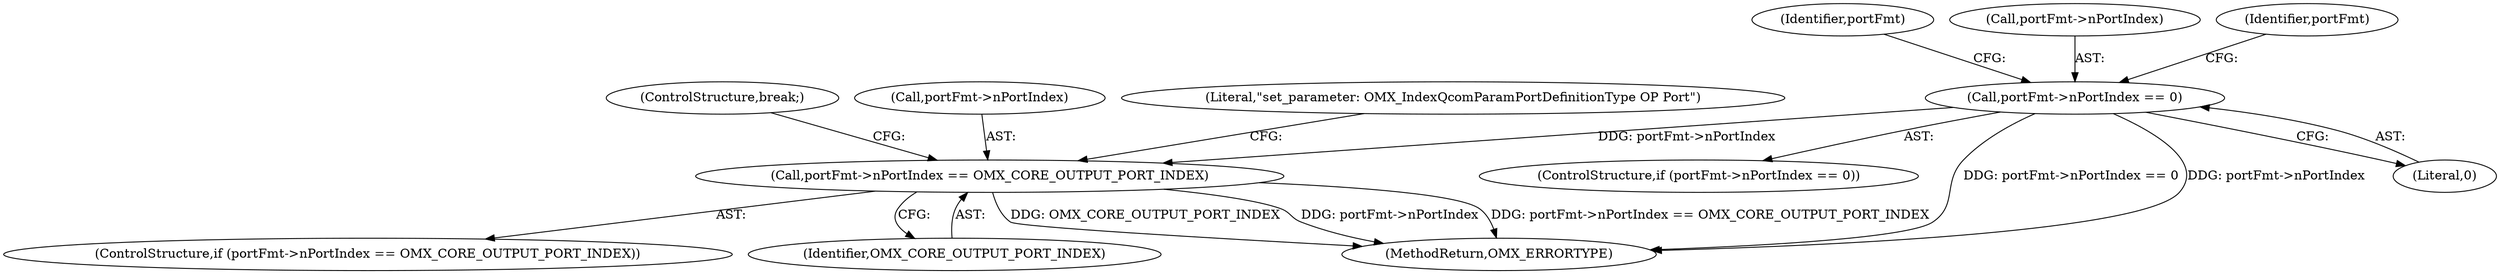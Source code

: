digraph "0_Android_46e305be6e670a5a0041b0b4861122a0f1aabefa_2@pointer" {
"1001574" [label="(Call,portFmt->nPortIndex == 0)"];
"1001641" [label="(Call,portFmt->nPortIndex == OMX_CORE_OUTPUT_PORT_INDEX)"];
"1001640" [label="(ControlStructure,if (portFmt->nPortIndex == OMX_CORE_OUTPUT_PORT_INDEX))"];
"1001681" [label="(ControlStructure,break;)"];
"1001573" [label="(ControlStructure,if (portFmt->nPortIndex == 0))"];
"1001642" [label="(Call,portFmt->nPortIndex)"];
"1001641" [label="(Call,portFmt->nPortIndex == OMX_CORE_OUTPUT_PORT_INDEX)"];
"1001645" [label="(Identifier,OMX_CORE_OUTPUT_PORT_INDEX)"];
"1001643" [label="(Identifier,portFmt)"];
"1001648" [label="(Literal,\"set_parameter: OMX_IndexQcomParamPortDefinitionType OP Port\")"];
"1001574" [label="(Call,portFmt->nPortIndex == 0)"];
"1003158" [label="(MethodReturn,OMX_ERRORTYPE)"];
"1001575" [label="(Call,portFmt->nPortIndex)"];
"1001578" [label="(Literal,0)"];
"1001583" [label="(Identifier,portFmt)"];
"1001574" -> "1001573"  [label="AST: "];
"1001574" -> "1001578"  [label="CFG: "];
"1001575" -> "1001574"  [label="AST: "];
"1001578" -> "1001574"  [label="AST: "];
"1001583" -> "1001574"  [label="CFG: "];
"1001643" -> "1001574"  [label="CFG: "];
"1001574" -> "1003158"  [label="DDG: portFmt->nPortIndex == 0"];
"1001574" -> "1003158"  [label="DDG: portFmt->nPortIndex"];
"1001574" -> "1001641"  [label="DDG: portFmt->nPortIndex"];
"1001641" -> "1001640"  [label="AST: "];
"1001641" -> "1001645"  [label="CFG: "];
"1001642" -> "1001641"  [label="AST: "];
"1001645" -> "1001641"  [label="AST: "];
"1001648" -> "1001641"  [label="CFG: "];
"1001681" -> "1001641"  [label="CFG: "];
"1001641" -> "1003158"  [label="DDG: OMX_CORE_OUTPUT_PORT_INDEX"];
"1001641" -> "1003158"  [label="DDG: portFmt->nPortIndex"];
"1001641" -> "1003158"  [label="DDG: portFmt->nPortIndex == OMX_CORE_OUTPUT_PORT_INDEX"];
}
